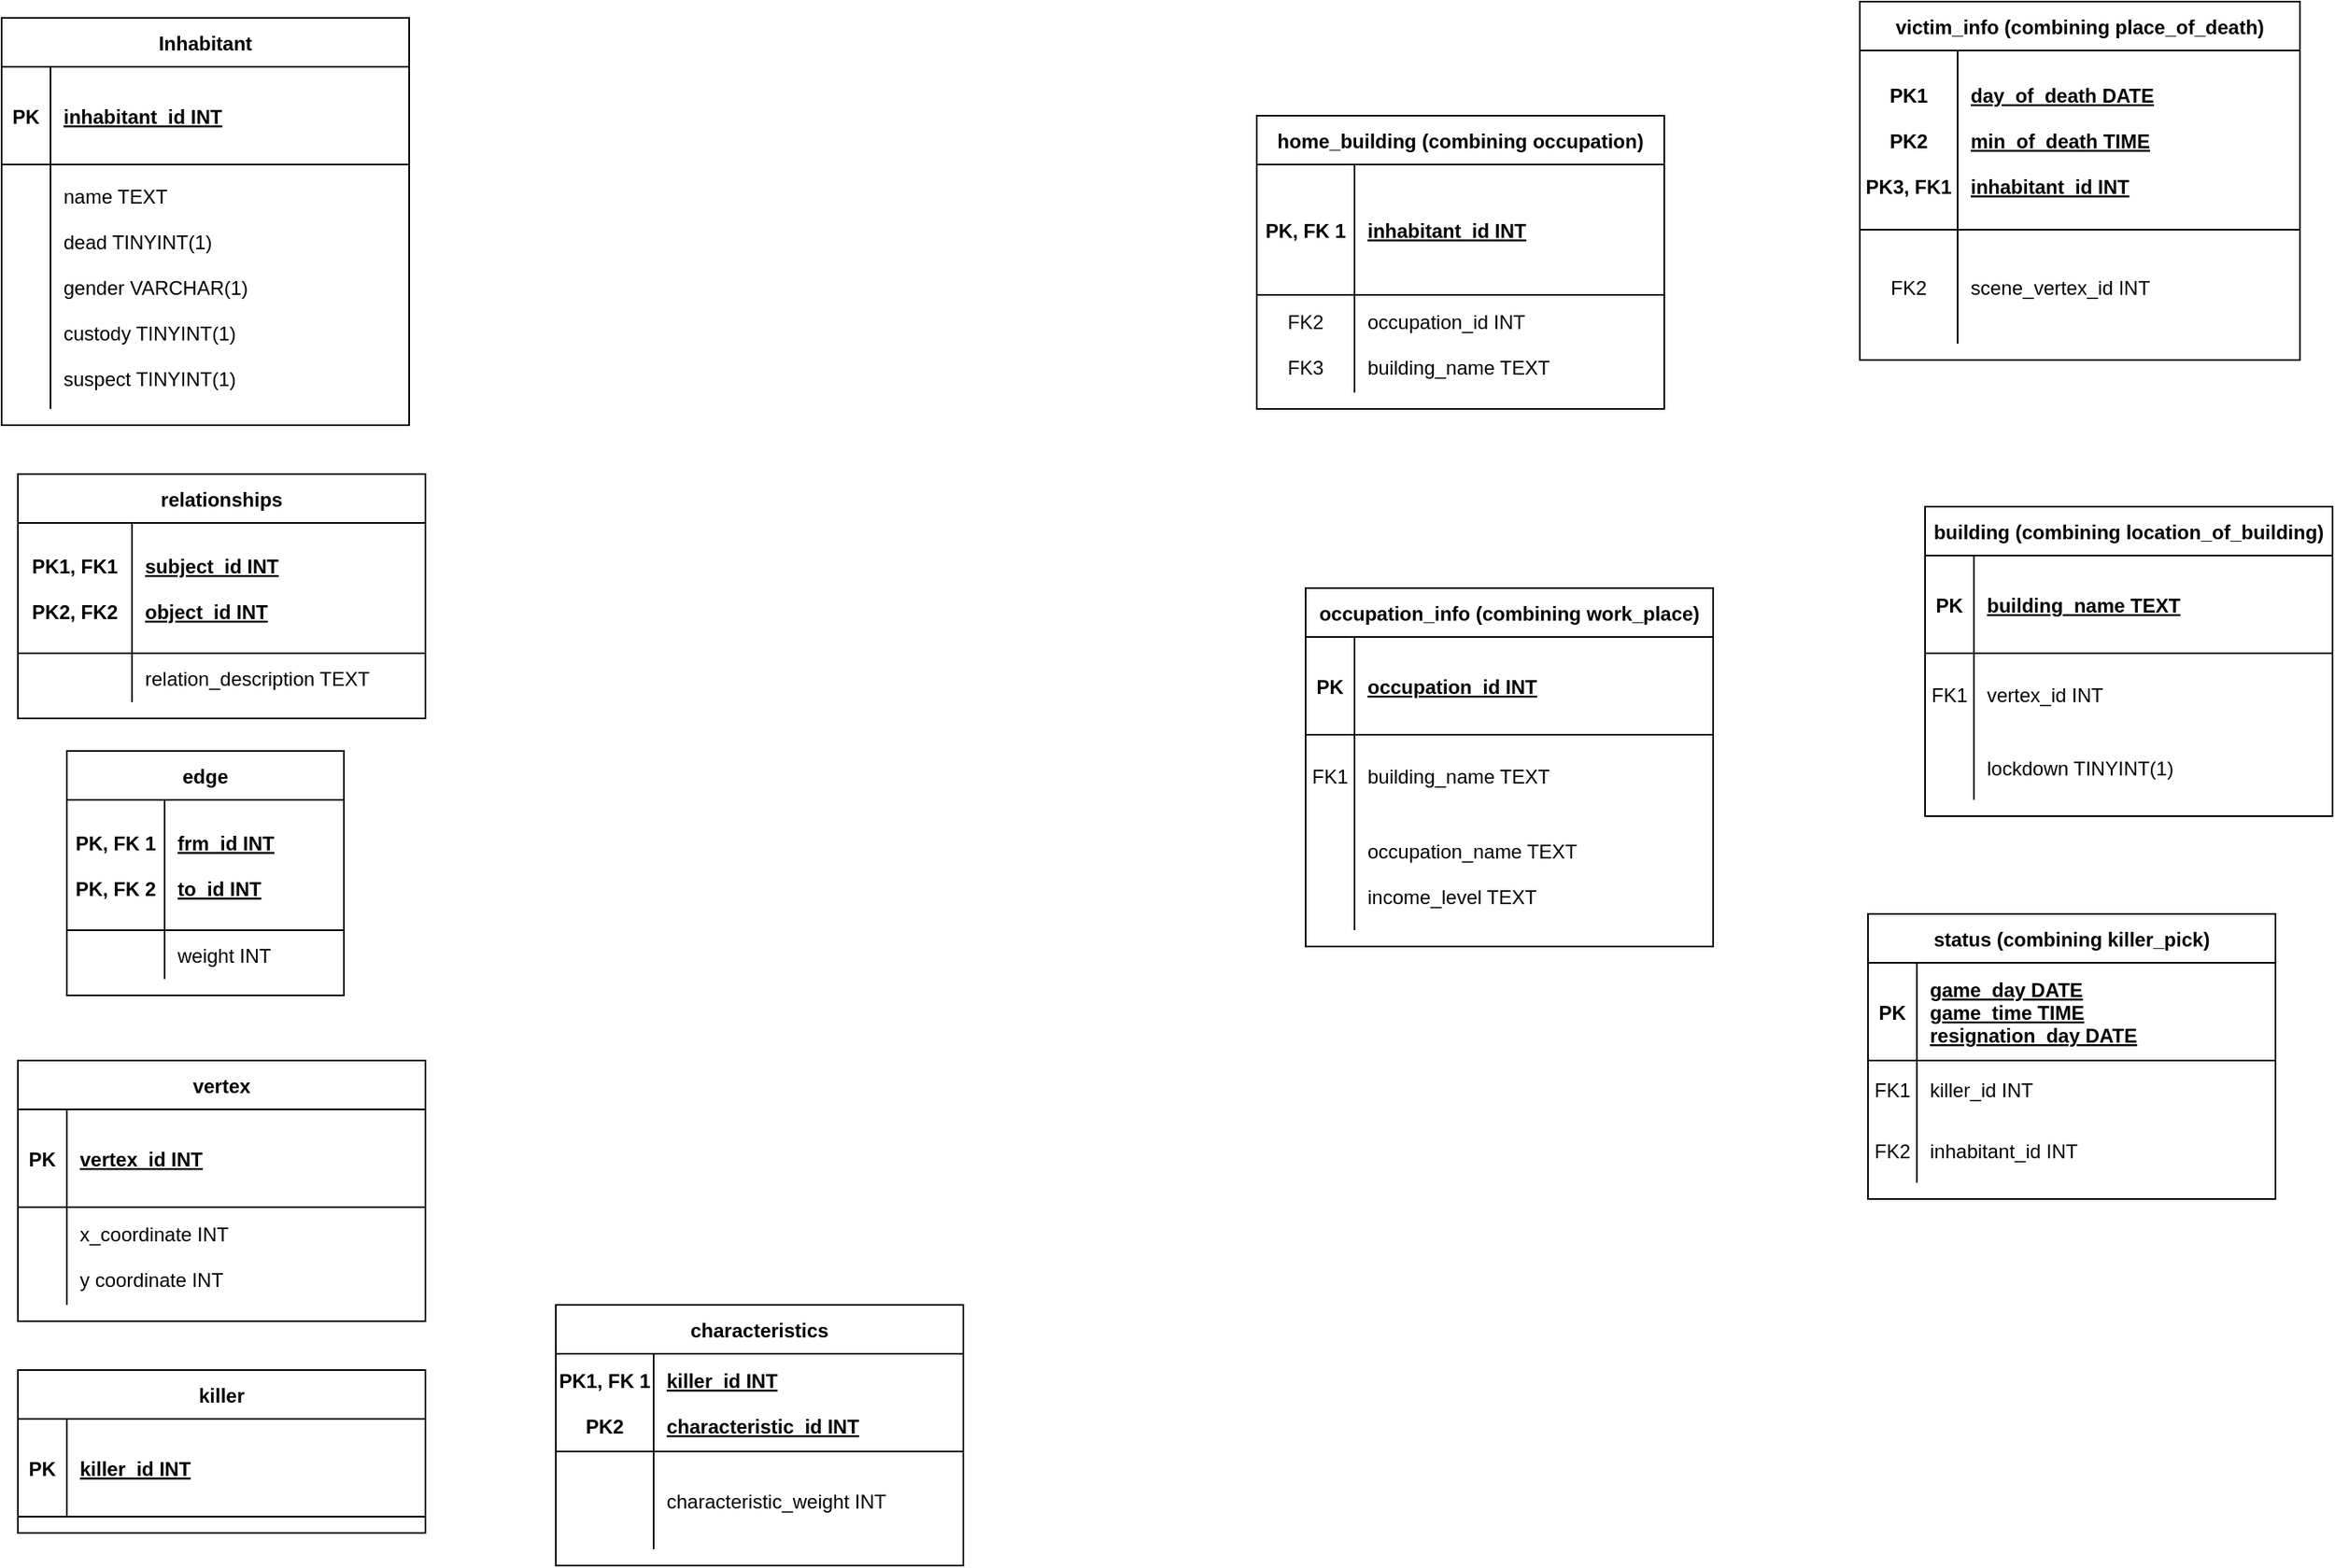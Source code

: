 <mxfile version="22.1.4" type="github">
  <diagram id="R2lEEEUBdFMjLlhIrx00" name="Page-1">
    <mxGraphModel dx="1230" dy="788" grid="1" gridSize="10" guides="1" tooltips="1" connect="1" arrows="1" fold="1" page="1" pageScale="1" pageWidth="1654" pageHeight="1169" math="0" shadow="0" extFonts="Permanent Marker^https://fonts.googleapis.com/css?family=Permanent+Marker">
      <root>
        <mxCell id="0" />
        <mxCell id="1" parent="0" />
        <mxCell id="hDI65i86iHE2g4BytnGq-3" value="occupation_info (combining work_place)" style="shape=table;startSize=30;container=1;collapsible=1;childLayout=tableLayout;fixedRows=1;rowLines=0;fontStyle=1;align=center;resizeLast=1;" vertex="1" parent="1">
          <mxGeometry x="840" y="410" width="250" height="220" as="geometry" />
        </mxCell>
        <mxCell id="hDI65i86iHE2g4BytnGq-4" value="" style="shape=partialRectangle;collapsible=0;dropTarget=0;pointerEvents=0;fillColor=none;points=[[0,0.5],[1,0.5]];portConstraint=eastwest;top=0;left=0;right=0;bottom=1;" vertex="1" parent="hDI65i86iHE2g4BytnGq-3">
          <mxGeometry y="30" width="250" height="60" as="geometry" />
        </mxCell>
        <mxCell id="hDI65i86iHE2g4BytnGq-5" value="PK" style="shape=partialRectangle;overflow=hidden;connectable=0;fillColor=none;top=0;left=0;bottom=0;right=0;fontStyle=1;" vertex="1" parent="hDI65i86iHE2g4BytnGq-4">
          <mxGeometry width="30" height="60" as="geometry">
            <mxRectangle width="30" height="60" as="alternateBounds" />
          </mxGeometry>
        </mxCell>
        <mxCell id="hDI65i86iHE2g4BytnGq-6" value="occupation_id INT" style="shape=partialRectangle;overflow=hidden;connectable=0;fillColor=none;top=0;left=0;bottom=0;right=0;align=left;spacingLeft=6;fontStyle=5;" vertex="1" parent="hDI65i86iHE2g4BytnGq-4">
          <mxGeometry x="30" width="220" height="60" as="geometry">
            <mxRectangle width="220" height="60" as="alternateBounds" />
          </mxGeometry>
        </mxCell>
        <mxCell id="hDI65i86iHE2g4BytnGq-7" value="" style="shape=partialRectangle;collapsible=0;dropTarget=0;pointerEvents=0;fillColor=none;points=[[0,0.5],[1,0.5]];portConstraint=eastwest;top=0;left=0;right=0;bottom=0;" vertex="1" parent="hDI65i86iHE2g4BytnGq-3">
          <mxGeometry y="90" width="250" height="50" as="geometry" />
        </mxCell>
        <mxCell id="hDI65i86iHE2g4BytnGq-8" value="FK1" style="shape=partialRectangle;overflow=hidden;connectable=0;fillColor=none;top=0;left=0;bottom=0;right=0;" vertex="1" parent="hDI65i86iHE2g4BytnGq-7">
          <mxGeometry width="30" height="50" as="geometry">
            <mxRectangle width="30" height="50" as="alternateBounds" />
          </mxGeometry>
        </mxCell>
        <mxCell id="hDI65i86iHE2g4BytnGq-9" value="building_name TEXT" style="shape=partialRectangle;overflow=hidden;connectable=0;fillColor=none;top=0;left=0;bottom=0;right=0;align=left;spacingLeft=6;" vertex="1" parent="hDI65i86iHE2g4BytnGq-7">
          <mxGeometry x="30" width="220" height="50" as="geometry">
            <mxRectangle width="220" height="50" as="alternateBounds" />
          </mxGeometry>
        </mxCell>
        <mxCell id="hDI65i86iHE2g4BytnGq-10" value="" style="shape=partialRectangle;collapsible=0;dropTarget=0;pointerEvents=0;fillColor=none;points=[[0,0.5],[1,0.5]];portConstraint=eastwest;top=0;left=0;right=0;bottom=0;" vertex="1" parent="hDI65i86iHE2g4BytnGq-3">
          <mxGeometry y="140" width="250" height="70" as="geometry" />
        </mxCell>
        <mxCell id="hDI65i86iHE2g4BytnGq-11" value="" style="shape=partialRectangle;overflow=hidden;connectable=0;fillColor=none;top=0;left=0;bottom=0;right=0;" vertex="1" parent="hDI65i86iHE2g4BytnGq-10">
          <mxGeometry width="30" height="70" as="geometry">
            <mxRectangle width="30" height="70" as="alternateBounds" />
          </mxGeometry>
        </mxCell>
        <mxCell id="hDI65i86iHE2g4BytnGq-12" value="occupation_name TEXT&#xa;&#xa;income_level TEXT" style="shape=partialRectangle;overflow=hidden;connectable=0;fillColor=none;top=0;left=0;bottom=0;right=0;align=left;spacingLeft=6;" vertex="1" parent="hDI65i86iHE2g4BytnGq-10">
          <mxGeometry x="30" width="220" height="70" as="geometry">
            <mxRectangle width="220" height="70" as="alternateBounds" />
          </mxGeometry>
        </mxCell>
        <mxCell id="hDI65i86iHE2g4BytnGq-13" value="building (combining location_of_building)" style="shape=table;startSize=30;container=1;collapsible=1;childLayout=tableLayout;fixedRows=1;rowLines=0;fontStyle=1;align=center;resizeLast=1;" vertex="1" parent="1">
          <mxGeometry x="1220" y="360" width="250" height="190" as="geometry" />
        </mxCell>
        <mxCell id="hDI65i86iHE2g4BytnGq-14" value="" style="shape=partialRectangle;collapsible=0;dropTarget=0;pointerEvents=0;fillColor=none;points=[[0,0.5],[1,0.5]];portConstraint=eastwest;top=0;left=0;right=0;bottom=1;" vertex="1" parent="hDI65i86iHE2g4BytnGq-13">
          <mxGeometry y="30" width="250" height="60" as="geometry" />
        </mxCell>
        <mxCell id="hDI65i86iHE2g4BytnGq-15" value="PK" style="shape=partialRectangle;overflow=hidden;connectable=0;fillColor=none;top=0;left=0;bottom=0;right=0;fontStyle=1;" vertex="1" parent="hDI65i86iHE2g4BytnGq-14">
          <mxGeometry width="30" height="60" as="geometry">
            <mxRectangle width="30" height="60" as="alternateBounds" />
          </mxGeometry>
        </mxCell>
        <mxCell id="hDI65i86iHE2g4BytnGq-16" value="building_name TEXT" style="shape=partialRectangle;overflow=hidden;connectable=0;fillColor=none;top=0;left=0;bottom=0;right=0;align=left;spacingLeft=6;fontStyle=5;" vertex="1" parent="hDI65i86iHE2g4BytnGq-14">
          <mxGeometry x="30" width="220" height="60" as="geometry">
            <mxRectangle width="220" height="60" as="alternateBounds" />
          </mxGeometry>
        </mxCell>
        <mxCell id="hDI65i86iHE2g4BytnGq-17" value="" style="shape=partialRectangle;collapsible=0;dropTarget=0;pointerEvents=0;fillColor=none;points=[[0,0.5],[1,0.5]];portConstraint=eastwest;top=0;left=0;right=0;bottom=0;" vertex="1" parent="hDI65i86iHE2g4BytnGq-13">
          <mxGeometry y="90" width="250" height="50" as="geometry" />
        </mxCell>
        <mxCell id="hDI65i86iHE2g4BytnGq-18" value="FK1" style="shape=partialRectangle;overflow=hidden;connectable=0;fillColor=none;top=0;left=0;bottom=0;right=0;" vertex="1" parent="hDI65i86iHE2g4BytnGq-17">
          <mxGeometry width="30" height="50" as="geometry">
            <mxRectangle width="30" height="50" as="alternateBounds" />
          </mxGeometry>
        </mxCell>
        <mxCell id="hDI65i86iHE2g4BytnGq-19" value="vertex_id INT" style="shape=partialRectangle;overflow=hidden;connectable=0;fillColor=none;top=0;left=0;bottom=0;right=0;align=left;spacingLeft=6;" vertex="1" parent="hDI65i86iHE2g4BytnGq-17">
          <mxGeometry x="30" width="220" height="50" as="geometry">
            <mxRectangle width="220" height="50" as="alternateBounds" />
          </mxGeometry>
        </mxCell>
        <mxCell id="hDI65i86iHE2g4BytnGq-20" value="" style="shape=partialRectangle;collapsible=0;dropTarget=0;pointerEvents=0;fillColor=none;points=[[0,0.5],[1,0.5]];portConstraint=eastwest;top=0;left=0;right=0;bottom=0;" vertex="1" parent="hDI65i86iHE2g4BytnGq-13">
          <mxGeometry y="140" width="250" height="40" as="geometry" />
        </mxCell>
        <mxCell id="hDI65i86iHE2g4BytnGq-21" value="" style="shape=partialRectangle;overflow=hidden;connectable=0;fillColor=none;top=0;left=0;bottom=0;right=0;" vertex="1" parent="hDI65i86iHE2g4BytnGq-20">
          <mxGeometry width="30" height="40" as="geometry">
            <mxRectangle width="30" height="40" as="alternateBounds" />
          </mxGeometry>
        </mxCell>
        <mxCell id="hDI65i86iHE2g4BytnGq-22" value="lockdown TINYINT(1)" style="shape=partialRectangle;overflow=hidden;connectable=0;fillColor=none;top=0;left=0;bottom=0;right=0;align=left;spacingLeft=6;" vertex="1" parent="hDI65i86iHE2g4BytnGq-20">
          <mxGeometry x="30" width="220" height="40" as="geometry">
            <mxRectangle width="220" height="40" as="alternateBounds" />
          </mxGeometry>
        </mxCell>
        <mxCell id="hDI65i86iHE2g4BytnGq-23" value="vertex" style="shape=table;startSize=30;container=1;collapsible=1;childLayout=tableLayout;fixedRows=1;rowLines=0;fontStyle=1;align=center;resizeLast=1;" vertex="1" parent="1">
          <mxGeometry x="50" y="700" width="250" height="160" as="geometry" />
        </mxCell>
        <mxCell id="hDI65i86iHE2g4BytnGq-24" value="" style="shape=partialRectangle;collapsible=0;dropTarget=0;pointerEvents=0;fillColor=none;points=[[0,0.5],[1,0.5]];portConstraint=eastwest;top=0;left=0;right=0;bottom=1;" vertex="1" parent="hDI65i86iHE2g4BytnGq-23">
          <mxGeometry y="30" width="250" height="60" as="geometry" />
        </mxCell>
        <mxCell id="hDI65i86iHE2g4BytnGq-25" value="PK" style="shape=partialRectangle;overflow=hidden;connectable=0;fillColor=none;top=0;left=0;bottom=0;right=0;fontStyle=1;" vertex="1" parent="hDI65i86iHE2g4BytnGq-24">
          <mxGeometry width="30" height="60" as="geometry">
            <mxRectangle width="30" height="60" as="alternateBounds" />
          </mxGeometry>
        </mxCell>
        <mxCell id="hDI65i86iHE2g4BytnGq-26" value="vertex_id INT" style="shape=partialRectangle;overflow=hidden;connectable=0;fillColor=none;top=0;left=0;bottom=0;right=0;align=left;spacingLeft=6;fontStyle=5;" vertex="1" parent="hDI65i86iHE2g4BytnGq-24">
          <mxGeometry x="30" width="220" height="60" as="geometry">
            <mxRectangle width="220" height="60" as="alternateBounds" />
          </mxGeometry>
        </mxCell>
        <mxCell id="hDI65i86iHE2g4BytnGq-30" value="" style="shape=partialRectangle;collapsible=0;dropTarget=0;pointerEvents=0;fillColor=none;points=[[0,0.5],[1,0.5]];portConstraint=eastwest;top=0;left=0;right=0;bottom=0;" vertex="1" parent="hDI65i86iHE2g4BytnGq-23">
          <mxGeometry y="90" width="250" height="60" as="geometry" />
        </mxCell>
        <mxCell id="hDI65i86iHE2g4BytnGq-31" value="" style="shape=partialRectangle;overflow=hidden;connectable=0;fillColor=none;top=0;left=0;bottom=0;right=0;" vertex="1" parent="hDI65i86iHE2g4BytnGq-30">
          <mxGeometry width="30" height="60" as="geometry">
            <mxRectangle width="30" height="60" as="alternateBounds" />
          </mxGeometry>
        </mxCell>
        <mxCell id="hDI65i86iHE2g4BytnGq-32" value="x_coordinate INT&#xa;&#xa;y coordinate INT" style="shape=partialRectangle;overflow=hidden;connectable=0;fillColor=none;top=0;left=0;bottom=0;right=0;align=left;spacingLeft=6;" vertex="1" parent="hDI65i86iHE2g4BytnGq-30">
          <mxGeometry x="30" width="220" height="60" as="geometry">
            <mxRectangle width="220" height="60" as="alternateBounds" />
          </mxGeometry>
        </mxCell>
        <mxCell id="hDI65i86iHE2g4BytnGq-53" value="killer" style="shape=table;startSize=30;container=1;collapsible=1;childLayout=tableLayout;fixedRows=1;rowLines=0;fontStyle=1;align=center;resizeLast=1;" vertex="1" parent="1">
          <mxGeometry x="50" y="890" width="250" height="100" as="geometry" />
        </mxCell>
        <mxCell id="hDI65i86iHE2g4BytnGq-54" value="" style="shape=partialRectangle;collapsible=0;dropTarget=0;pointerEvents=0;fillColor=none;points=[[0,0.5],[1,0.5]];portConstraint=eastwest;top=0;left=0;right=0;bottom=1;" vertex="1" parent="hDI65i86iHE2g4BytnGq-53">
          <mxGeometry y="30" width="250" height="60" as="geometry" />
        </mxCell>
        <mxCell id="hDI65i86iHE2g4BytnGq-55" value="PK" style="shape=partialRectangle;overflow=hidden;connectable=0;fillColor=none;top=0;left=0;bottom=0;right=0;fontStyle=1;" vertex="1" parent="hDI65i86iHE2g4BytnGq-54">
          <mxGeometry width="30" height="60" as="geometry">
            <mxRectangle width="30" height="60" as="alternateBounds" />
          </mxGeometry>
        </mxCell>
        <mxCell id="hDI65i86iHE2g4BytnGq-56" value="killer_id INT" style="shape=partialRectangle;overflow=hidden;connectable=0;fillColor=none;top=0;left=0;bottom=0;right=0;align=left;spacingLeft=6;fontStyle=5;" vertex="1" parent="hDI65i86iHE2g4BytnGq-54">
          <mxGeometry x="30" width="220" height="60" as="geometry">
            <mxRectangle width="220" height="60" as="alternateBounds" />
          </mxGeometry>
        </mxCell>
        <mxCell id="hDI65i86iHE2g4BytnGq-63" value="victim_info (combining place_of_death)" style="shape=table;startSize=30;container=1;collapsible=1;childLayout=tableLayout;fixedRows=1;rowLines=0;fontStyle=1;align=center;resizeLast=1;" vertex="1" parent="1">
          <mxGeometry x="1180" y="50" width="270" height="220" as="geometry" />
        </mxCell>
        <mxCell id="hDI65i86iHE2g4BytnGq-64" value="" style="shape=partialRectangle;collapsible=0;dropTarget=0;pointerEvents=0;fillColor=none;points=[[0,0.5],[1,0.5]];portConstraint=eastwest;top=0;left=0;right=0;bottom=1;" vertex="1" parent="hDI65i86iHE2g4BytnGq-63">
          <mxGeometry y="30" width="270" height="110" as="geometry" />
        </mxCell>
        <mxCell id="hDI65i86iHE2g4BytnGq-65" value="PK1&#xa;&#xa;PK2&#xa;&#xa;PK3, FK1" style="shape=partialRectangle;overflow=hidden;connectable=0;fillColor=none;top=0;left=0;bottom=0;right=0;fontStyle=1;" vertex="1" parent="hDI65i86iHE2g4BytnGq-64">
          <mxGeometry width="60" height="110" as="geometry">
            <mxRectangle width="60" height="110" as="alternateBounds" />
          </mxGeometry>
        </mxCell>
        <mxCell id="hDI65i86iHE2g4BytnGq-66" value="day_of_death DATE&#xa;&#xa;min_of_death TIME&#xa;&#xa;inhabitant_id INT" style="shape=partialRectangle;overflow=hidden;connectable=0;fillColor=none;top=0;left=0;bottom=0;right=0;align=left;spacingLeft=6;fontStyle=5;" vertex="1" parent="hDI65i86iHE2g4BytnGq-64">
          <mxGeometry x="60" width="210" height="110" as="geometry">
            <mxRectangle width="210" height="110" as="alternateBounds" />
          </mxGeometry>
        </mxCell>
        <mxCell id="hDI65i86iHE2g4BytnGq-67" value="" style="shape=partialRectangle;collapsible=0;dropTarget=0;pointerEvents=0;fillColor=none;points=[[0,0.5],[1,0.5]];portConstraint=eastwest;top=0;left=0;right=0;bottom=0;" vertex="1" parent="hDI65i86iHE2g4BytnGq-63">
          <mxGeometry y="140" width="270" height="70" as="geometry" />
        </mxCell>
        <mxCell id="hDI65i86iHE2g4BytnGq-68" value="FK2" style="shape=partialRectangle;overflow=hidden;connectable=0;fillColor=none;top=0;left=0;bottom=0;right=0;" vertex="1" parent="hDI65i86iHE2g4BytnGq-67">
          <mxGeometry width="60" height="70" as="geometry">
            <mxRectangle width="60" height="70" as="alternateBounds" />
          </mxGeometry>
        </mxCell>
        <mxCell id="hDI65i86iHE2g4BytnGq-69" value="scene_vertex_id INT" style="shape=partialRectangle;overflow=hidden;connectable=0;fillColor=none;top=0;left=0;bottom=0;right=0;align=left;spacingLeft=6;" vertex="1" parent="hDI65i86iHE2g4BytnGq-67">
          <mxGeometry x="60" width="210" height="70" as="geometry">
            <mxRectangle width="210" height="70" as="alternateBounds" />
          </mxGeometry>
        </mxCell>
        <mxCell id="hDI65i86iHE2g4BytnGq-103" value="edge" style="shape=table;startSize=30;container=1;collapsible=1;childLayout=tableLayout;fixedRows=1;rowLines=0;fontStyle=1;align=center;resizeLast=1;" vertex="1" parent="1">
          <mxGeometry x="80" y="510" width="170" height="150" as="geometry" />
        </mxCell>
        <mxCell id="hDI65i86iHE2g4BytnGq-104" value="" style="shape=partialRectangle;collapsible=0;dropTarget=0;pointerEvents=0;fillColor=none;points=[[0,0.5],[1,0.5]];portConstraint=eastwest;top=0;left=0;right=0;bottom=1;" vertex="1" parent="hDI65i86iHE2g4BytnGq-103">
          <mxGeometry y="30" width="170" height="80" as="geometry" />
        </mxCell>
        <mxCell id="hDI65i86iHE2g4BytnGq-105" value="PK, FK 1&#xa;&#xa;PK, FK 2" style="shape=partialRectangle;overflow=hidden;connectable=0;fillColor=none;top=0;left=0;bottom=0;right=0;fontStyle=1;" vertex="1" parent="hDI65i86iHE2g4BytnGq-104">
          <mxGeometry width="60" height="80" as="geometry">
            <mxRectangle width="60" height="80" as="alternateBounds" />
          </mxGeometry>
        </mxCell>
        <mxCell id="hDI65i86iHE2g4BytnGq-106" value="frm_id INT&#xa;&#xa;to_id INT" style="shape=partialRectangle;overflow=hidden;connectable=0;fillColor=none;top=0;left=0;bottom=0;right=0;align=left;spacingLeft=6;fontStyle=5;" vertex="1" parent="hDI65i86iHE2g4BytnGq-104">
          <mxGeometry x="60" width="110" height="80" as="geometry">
            <mxRectangle width="110" height="80" as="alternateBounds" />
          </mxGeometry>
        </mxCell>
        <mxCell id="hDI65i86iHE2g4BytnGq-110" value="" style="shape=partialRectangle;collapsible=0;dropTarget=0;pointerEvents=0;fillColor=none;points=[[0,0.5],[1,0.5]];portConstraint=eastwest;top=0;left=0;right=0;bottom=0;" vertex="1" parent="hDI65i86iHE2g4BytnGq-103">
          <mxGeometry y="110" width="170" height="30" as="geometry" />
        </mxCell>
        <mxCell id="hDI65i86iHE2g4BytnGq-111" value="" style="shape=partialRectangle;overflow=hidden;connectable=0;fillColor=none;top=0;left=0;bottom=0;right=0;" vertex="1" parent="hDI65i86iHE2g4BytnGq-110">
          <mxGeometry width="60" height="30" as="geometry">
            <mxRectangle width="60" height="30" as="alternateBounds" />
          </mxGeometry>
        </mxCell>
        <mxCell id="hDI65i86iHE2g4BytnGq-112" value="weight INT" style="shape=partialRectangle;overflow=hidden;connectable=0;fillColor=none;top=0;left=0;bottom=0;right=0;align=left;spacingLeft=6;" vertex="1" parent="hDI65i86iHE2g4BytnGq-110">
          <mxGeometry x="60" width="110" height="30" as="geometry">
            <mxRectangle width="110" height="30" as="alternateBounds" />
          </mxGeometry>
        </mxCell>
        <mxCell id="hDI65i86iHE2g4BytnGq-124" value="relationships" style="shape=table;startSize=30;container=1;collapsible=1;childLayout=tableLayout;fixedRows=1;rowLines=0;fontStyle=1;align=center;resizeLast=1;" vertex="1" parent="1">
          <mxGeometry x="50" y="340" width="250" height="150" as="geometry" />
        </mxCell>
        <mxCell id="hDI65i86iHE2g4BytnGq-125" value="" style="shape=partialRectangle;collapsible=0;dropTarget=0;pointerEvents=0;fillColor=none;points=[[0,0.5],[1,0.5]];portConstraint=eastwest;top=0;left=0;right=0;bottom=1;" vertex="1" parent="hDI65i86iHE2g4BytnGq-124">
          <mxGeometry y="30" width="250" height="80" as="geometry" />
        </mxCell>
        <mxCell id="hDI65i86iHE2g4BytnGq-126" value="PK1, FK1&#xa;&#xa;PK2, FK2" style="shape=partialRectangle;overflow=hidden;connectable=0;fillColor=none;top=0;left=0;bottom=0;right=0;fontStyle=1;" vertex="1" parent="hDI65i86iHE2g4BytnGq-125">
          <mxGeometry width="70.0" height="80" as="geometry">
            <mxRectangle width="70.0" height="80" as="alternateBounds" />
          </mxGeometry>
        </mxCell>
        <mxCell id="hDI65i86iHE2g4BytnGq-127" value="subject_id INT&#xa;&#xa;object_id INT" style="shape=partialRectangle;overflow=hidden;connectable=0;fillColor=none;top=0;left=0;bottom=0;right=0;align=left;spacingLeft=6;fontStyle=5;" vertex="1" parent="hDI65i86iHE2g4BytnGq-125">
          <mxGeometry x="70.0" width="180.0" height="80" as="geometry">
            <mxRectangle width="180.0" height="80" as="alternateBounds" />
          </mxGeometry>
        </mxCell>
        <mxCell id="hDI65i86iHE2g4BytnGq-131" value="" style="shape=partialRectangle;collapsible=0;dropTarget=0;pointerEvents=0;fillColor=none;points=[[0,0.5],[1,0.5]];portConstraint=eastwest;top=0;left=0;right=0;bottom=0;" vertex="1" parent="hDI65i86iHE2g4BytnGq-124">
          <mxGeometry y="110" width="250" height="30" as="geometry" />
        </mxCell>
        <mxCell id="hDI65i86iHE2g4BytnGq-132" value="" style="shape=partialRectangle;overflow=hidden;connectable=0;fillColor=none;top=0;left=0;bottom=0;right=0;" vertex="1" parent="hDI65i86iHE2g4BytnGq-131">
          <mxGeometry width="70.0" height="30" as="geometry">
            <mxRectangle width="70.0" height="30" as="alternateBounds" />
          </mxGeometry>
        </mxCell>
        <mxCell id="hDI65i86iHE2g4BytnGq-133" value="relation_description TEXT" style="shape=partialRectangle;overflow=hidden;connectable=0;fillColor=none;top=0;left=0;bottom=0;right=0;align=left;spacingLeft=6;" vertex="1" parent="hDI65i86iHE2g4BytnGq-131">
          <mxGeometry x="70.0" width="180.0" height="30" as="geometry">
            <mxRectangle width="180.0" height="30" as="alternateBounds" />
          </mxGeometry>
        </mxCell>
        <mxCell id="hDI65i86iHE2g4BytnGq-134" value="home_building (combining occupation)" style="shape=table;startSize=30;container=1;collapsible=1;childLayout=tableLayout;fixedRows=1;rowLines=0;fontStyle=1;align=center;resizeLast=1;" vertex="1" parent="1">
          <mxGeometry x="810" y="120" width="250" height="180.0" as="geometry" />
        </mxCell>
        <mxCell id="hDI65i86iHE2g4BytnGq-135" value="" style="shape=partialRectangle;collapsible=0;dropTarget=0;pointerEvents=0;fillColor=none;points=[[0,0.5],[1,0.5]];portConstraint=eastwest;top=0;left=0;right=0;bottom=1;" vertex="1" parent="hDI65i86iHE2g4BytnGq-134">
          <mxGeometry y="30" width="250" height="80" as="geometry" />
        </mxCell>
        <mxCell id="hDI65i86iHE2g4BytnGq-136" value="PK, FK 1" style="shape=partialRectangle;overflow=hidden;connectable=0;fillColor=none;top=0;left=0;bottom=0;right=0;fontStyle=1;" vertex="1" parent="hDI65i86iHE2g4BytnGq-135">
          <mxGeometry width="60" height="80" as="geometry">
            <mxRectangle width="60" height="80" as="alternateBounds" />
          </mxGeometry>
        </mxCell>
        <mxCell id="hDI65i86iHE2g4BytnGq-137" value="inhabitant_id INT" style="shape=partialRectangle;overflow=hidden;connectable=0;fillColor=none;top=0;left=0;bottom=0;right=0;align=left;spacingLeft=6;fontStyle=5;" vertex="1" parent="hDI65i86iHE2g4BytnGq-135">
          <mxGeometry x="60" width="190" height="80" as="geometry">
            <mxRectangle width="190" height="80" as="alternateBounds" />
          </mxGeometry>
        </mxCell>
        <mxCell id="hDI65i86iHE2g4BytnGq-138" value="" style="shape=partialRectangle;collapsible=0;dropTarget=0;pointerEvents=0;fillColor=none;points=[[0,0.5],[1,0.5]];portConstraint=eastwest;top=0;left=0;right=0;bottom=0;" vertex="1" parent="hDI65i86iHE2g4BytnGq-134">
          <mxGeometry y="110" width="250" height="60" as="geometry" />
        </mxCell>
        <mxCell id="hDI65i86iHE2g4BytnGq-139" value="FK2&#xa;&#xa;FK3" style="shape=partialRectangle;overflow=hidden;connectable=0;fillColor=none;top=0;left=0;bottom=0;right=0;" vertex="1" parent="hDI65i86iHE2g4BytnGq-138">
          <mxGeometry width="60" height="60" as="geometry">
            <mxRectangle width="60" height="60" as="alternateBounds" />
          </mxGeometry>
        </mxCell>
        <mxCell id="hDI65i86iHE2g4BytnGq-140" value="occupation_id INT&#xa;&#xa;building_name TEXT" style="shape=partialRectangle;overflow=hidden;connectable=0;fillColor=none;top=0;left=0;bottom=0;right=0;align=left;spacingLeft=6;" vertex="1" parent="hDI65i86iHE2g4BytnGq-138">
          <mxGeometry x="60" width="190" height="60" as="geometry">
            <mxRectangle width="190" height="60" as="alternateBounds" />
          </mxGeometry>
        </mxCell>
        <mxCell id="hDI65i86iHE2g4BytnGq-154" value="characteristics" style="shape=table;startSize=30;container=1;collapsible=1;childLayout=tableLayout;fixedRows=1;rowLines=0;fontStyle=1;align=center;resizeLast=1;" vertex="1" parent="1">
          <mxGeometry x="380" y="850" width="250" height="160" as="geometry" />
        </mxCell>
        <mxCell id="hDI65i86iHE2g4BytnGq-155" value="" style="shape=partialRectangle;collapsible=0;dropTarget=0;pointerEvents=0;fillColor=none;points=[[0,0.5],[1,0.5]];portConstraint=eastwest;top=0;left=0;right=0;bottom=1;" vertex="1" parent="hDI65i86iHE2g4BytnGq-154">
          <mxGeometry y="30" width="250" height="60" as="geometry" />
        </mxCell>
        <mxCell id="hDI65i86iHE2g4BytnGq-156" value="PK1, FK 1&#xa;&#xa;PK2" style="shape=partialRectangle;overflow=hidden;connectable=0;fillColor=none;top=0;left=0;bottom=0;right=0;fontStyle=1;" vertex="1" parent="hDI65i86iHE2g4BytnGq-155">
          <mxGeometry width="60" height="60" as="geometry">
            <mxRectangle width="60" height="60" as="alternateBounds" />
          </mxGeometry>
        </mxCell>
        <mxCell id="hDI65i86iHE2g4BytnGq-157" value="killer_id INT&#xa;&#xa;characteristic_id INT" style="shape=partialRectangle;overflow=hidden;connectable=0;fillColor=none;top=0;left=0;bottom=0;right=0;align=left;spacingLeft=6;fontStyle=5;" vertex="1" parent="hDI65i86iHE2g4BytnGq-155">
          <mxGeometry x="60" width="190" height="60" as="geometry">
            <mxRectangle width="190" height="60" as="alternateBounds" />
          </mxGeometry>
        </mxCell>
        <mxCell id="hDI65i86iHE2g4BytnGq-161" value="" style="shape=partialRectangle;collapsible=0;dropTarget=0;pointerEvents=0;fillColor=none;points=[[0,0.5],[1,0.5]];portConstraint=eastwest;top=0;left=0;right=0;bottom=0;" vertex="1" parent="hDI65i86iHE2g4BytnGq-154">
          <mxGeometry y="90" width="250" height="60" as="geometry" />
        </mxCell>
        <mxCell id="hDI65i86iHE2g4BytnGq-162" value="" style="shape=partialRectangle;overflow=hidden;connectable=0;fillColor=none;top=0;left=0;bottom=0;right=0;" vertex="1" parent="hDI65i86iHE2g4BytnGq-161">
          <mxGeometry width="60" height="60" as="geometry">
            <mxRectangle width="60" height="60" as="alternateBounds" />
          </mxGeometry>
        </mxCell>
        <mxCell id="hDI65i86iHE2g4BytnGq-163" value="characteristic_weight INT" style="shape=partialRectangle;overflow=hidden;connectable=0;fillColor=none;top=0;left=0;bottom=0;right=0;align=left;spacingLeft=6;" vertex="1" parent="hDI65i86iHE2g4BytnGq-161">
          <mxGeometry x="60" width="190" height="60" as="geometry">
            <mxRectangle width="190" height="60" as="alternateBounds" />
          </mxGeometry>
        </mxCell>
        <mxCell id="hDI65i86iHE2g4BytnGq-167" value="" style="group" vertex="1" connectable="0" parent="1">
          <mxGeometry x="1185" y="610" width="250" height="230" as="geometry" />
        </mxCell>
        <mxCell id="hDI65i86iHE2g4BytnGq-33" value="status (combining killer_pick)" style="shape=table;startSize=30;container=1;collapsible=1;childLayout=tableLayout;fixedRows=1;rowLines=0;fontStyle=1;align=center;resizeLast=1;" vertex="1" parent="hDI65i86iHE2g4BytnGq-167">
          <mxGeometry width="250" height="175" as="geometry" />
        </mxCell>
        <mxCell id="hDI65i86iHE2g4BytnGq-34" value="" style="shape=partialRectangle;collapsible=0;dropTarget=0;pointerEvents=0;fillColor=none;points=[[0,0.5],[1,0.5]];portConstraint=eastwest;top=0;left=0;right=0;bottom=1;" vertex="1" parent="hDI65i86iHE2g4BytnGq-33">
          <mxGeometry y="30" width="250" height="60" as="geometry" />
        </mxCell>
        <mxCell id="hDI65i86iHE2g4BytnGq-35" value="PK" style="shape=partialRectangle;overflow=hidden;connectable=0;fillColor=none;top=0;left=0;bottom=0;right=0;fontStyle=1;" vertex="1" parent="hDI65i86iHE2g4BytnGq-34">
          <mxGeometry width="30" height="60" as="geometry">
            <mxRectangle width="30" height="60" as="alternateBounds" />
          </mxGeometry>
        </mxCell>
        <mxCell id="hDI65i86iHE2g4BytnGq-36" value="game_day DATE&#xa;game_time TIME&#xa;resignation_day DATE" style="shape=partialRectangle;overflow=hidden;connectable=0;fillColor=none;top=0;left=0;bottom=0;right=0;align=left;spacingLeft=6;fontStyle=5;" vertex="1" parent="hDI65i86iHE2g4BytnGq-34">
          <mxGeometry x="30" width="220" height="60" as="geometry">
            <mxRectangle width="220" height="60" as="alternateBounds" />
          </mxGeometry>
        </mxCell>
        <mxCell id="hDI65i86iHE2g4BytnGq-37" value="" style="shape=partialRectangle;collapsible=0;dropTarget=0;pointerEvents=0;fillColor=none;points=[[0,0.5],[1,0.5]];portConstraint=eastwest;top=0;left=0;right=0;bottom=0;" vertex="1" parent="hDI65i86iHE2g4BytnGq-33">
          <mxGeometry y="90" width="250" height="35" as="geometry" />
        </mxCell>
        <mxCell id="hDI65i86iHE2g4BytnGq-38" value="FK1" style="shape=partialRectangle;overflow=hidden;connectable=0;fillColor=none;top=0;left=0;bottom=0;right=0;" vertex="1" parent="hDI65i86iHE2g4BytnGq-37">
          <mxGeometry width="30" height="35" as="geometry">
            <mxRectangle width="30" height="35" as="alternateBounds" />
          </mxGeometry>
        </mxCell>
        <mxCell id="hDI65i86iHE2g4BytnGq-39" value="killer_id INT" style="shape=partialRectangle;overflow=hidden;connectable=0;fillColor=none;top=0;left=0;bottom=0;right=0;align=left;spacingLeft=6;" vertex="1" parent="hDI65i86iHE2g4BytnGq-37">
          <mxGeometry x="30" width="220" height="35" as="geometry">
            <mxRectangle width="220" height="35" as="alternateBounds" />
          </mxGeometry>
        </mxCell>
        <mxCell id="hDI65i86iHE2g4BytnGq-40" value="" style="shape=partialRectangle;collapsible=0;dropTarget=0;pointerEvents=0;fillColor=none;points=[[0,0.5],[1,0.5]];portConstraint=eastwest;top=0;left=0;right=0;bottom=0;" vertex="1" parent="hDI65i86iHE2g4BytnGq-33">
          <mxGeometry y="125" width="250" height="40" as="geometry" />
        </mxCell>
        <mxCell id="hDI65i86iHE2g4BytnGq-41" value="" style="shape=partialRectangle;overflow=hidden;connectable=0;fillColor=none;top=0;left=0;bottom=0;right=0;" vertex="1" parent="hDI65i86iHE2g4BytnGq-40">
          <mxGeometry width="30" height="40" as="geometry">
            <mxRectangle width="30" height="40" as="alternateBounds" />
          </mxGeometry>
        </mxCell>
        <mxCell id="hDI65i86iHE2g4BytnGq-42" value="" style="shape=partialRectangle;overflow=hidden;connectable=0;fillColor=none;top=0;left=0;bottom=0;right=0;align=left;spacingLeft=6;" vertex="1" parent="hDI65i86iHE2g4BytnGq-40">
          <mxGeometry x="30" width="220" height="40" as="geometry">
            <mxRectangle width="220" height="40" as="alternateBounds" />
          </mxGeometry>
        </mxCell>
        <mxCell id="hDI65i86iHE2g4BytnGq-164" value="" style="shape=partialRectangle;collapsible=0;dropTarget=0;pointerEvents=0;fillColor=none;points=[[0,0.5],[1,0.5]];portConstraint=eastwest;top=0;left=0;right=0;bottom=0;align=left;" vertex="1" parent="hDI65i86iHE2g4BytnGq-167">
          <mxGeometry y="125" width="250" height="40" as="geometry" />
        </mxCell>
        <mxCell id="hDI65i86iHE2g4BytnGq-165" value="FK2" style="shape=partialRectangle;overflow=hidden;connectable=0;fillColor=none;top=0;left=0;bottom=0;right=0;" vertex="1" parent="hDI65i86iHE2g4BytnGq-164">
          <mxGeometry width="30" height="40" as="geometry">
            <mxRectangle width="30" height="70" as="alternateBounds" />
          </mxGeometry>
        </mxCell>
        <mxCell id="hDI65i86iHE2g4BytnGq-166" value="inhabitant_id INT" style="shape=partialRectangle;overflow=hidden;connectable=1;fillColor=none;top=0;left=0;bottom=0;right=0;align=left;spacingLeft=6;movable=1;resizable=1;rotatable=1;deletable=1;editable=1;locked=0;" vertex="1" parent="hDI65i86iHE2g4BytnGq-164">
          <mxGeometry x="30" width="220" height="40" as="geometry">
            <mxRectangle width="220" height="70" as="alternateBounds" />
          </mxGeometry>
        </mxCell>
        <mxCell id="C-vyLk0tnHw3VtMMgP7b-2" value="Inhabitant" style="shape=table;startSize=30;container=1;collapsible=1;childLayout=tableLayout;fixedRows=1;rowLines=0;fontStyle=1;align=center;resizeLast=1;" parent="1" vertex="1">
          <mxGeometry x="40" y="60" width="250" height="250" as="geometry" />
        </mxCell>
        <mxCell id="C-vyLk0tnHw3VtMMgP7b-3" value="" style="shape=partialRectangle;collapsible=0;dropTarget=0;pointerEvents=0;fillColor=none;points=[[0,0.5],[1,0.5]];portConstraint=eastwest;top=0;left=0;right=0;bottom=1;" parent="C-vyLk0tnHw3VtMMgP7b-2" vertex="1">
          <mxGeometry y="30" width="250" height="60" as="geometry" />
        </mxCell>
        <mxCell id="C-vyLk0tnHw3VtMMgP7b-4" value="PK" style="shape=partialRectangle;overflow=hidden;connectable=0;fillColor=none;top=0;left=0;bottom=0;right=0;fontStyle=1;" parent="C-vyLk0tnHw3VtMMgP7b-3" vertex="1">
          <mxGeometry width="30" height="60" as="geometry">
            <mxRectangle width="30" height="60" as="alternateBounds" />
          </mxGeometry>
        </mxCell>
        <mxCell id="C-vyLk0tnHw3VtMMgP7b-5" value="inhabitant_id INT" style="shape=partialRectangle;overflow=hidden;connectable=0;fillColor=none;top=0;left=0;bottom=0;right=0;align=left;spacingLeft=6;fontStyle=5;" parent="C-vyLk0tnHw3VtMMgP7b-3" vertex="1">
          <mxGeometry x="30" width="220" height="60" as="geometry">
            <mxRectangle width="220" height="60" as="alternateBounds" />
          </mxGeometry>
        </mxCell>
        <mxCell id="C-vyLk0tnHw3VtMMgP7b-9" value="" style="shape=partialRectangle;collapsible=0;dropTarget=0;pointerEvents=0;fillColor=none;points=[[0,0.5],[1,0.5]];portConstraint=eastwest;top=0;left=0;right=0;bottom=0;" parent="C-vyLk0tnHw3VtMMgP7b-2" vertex="1">
          <mxGeometry y="90" width="250" height="150" as="geometry" />
        </mxCell>
        <mxCell id="C-vyLk0tnHw3VtMMgP7b-10" value="" style="shape=partialRectangle;overflow=hidden;connectable=0;fillColor=none;top=0;left=0;bottom=0;right=0;" parent="C-vyLk0tnHw3VtMMgP7b-9" vertex="1">
          <mxGeometry width="30" height="150" as="geometry">
            <mxRectangle width="30" height="150" as="alternateBounds" />
          </mxGeometry>
        </mxCell>
        <mxCell id="C-vyLk0tnHw3VtMMgP7b-11" value="name TEXT&#xa;&#xa;dead TINYINT(1)&#xa;&#xa;gender VARCHAR(1)&#xa;&#xa;custody TINYINT(1)&#xa;&#xa;suspect TINYINT(1)" style="shape=partialRectangle;overflow=hidden;connectable=0;fillColor=none;top=0;left=0;bottom=0;right=0;align=left;spacingLeft=6;" parent="C-vyLk0tnHw3VtMMgP7b-9" vertex="1">
          <mxGeometry x="30" width="220" height="150" as="geometry">
            <mxRectangle width="220" height="150" as="alternateBounds" />
          </mxGeometry>
        </mxCell>
      </root>
    </mxGraphModel>
  </diagram>
</mxfile>
